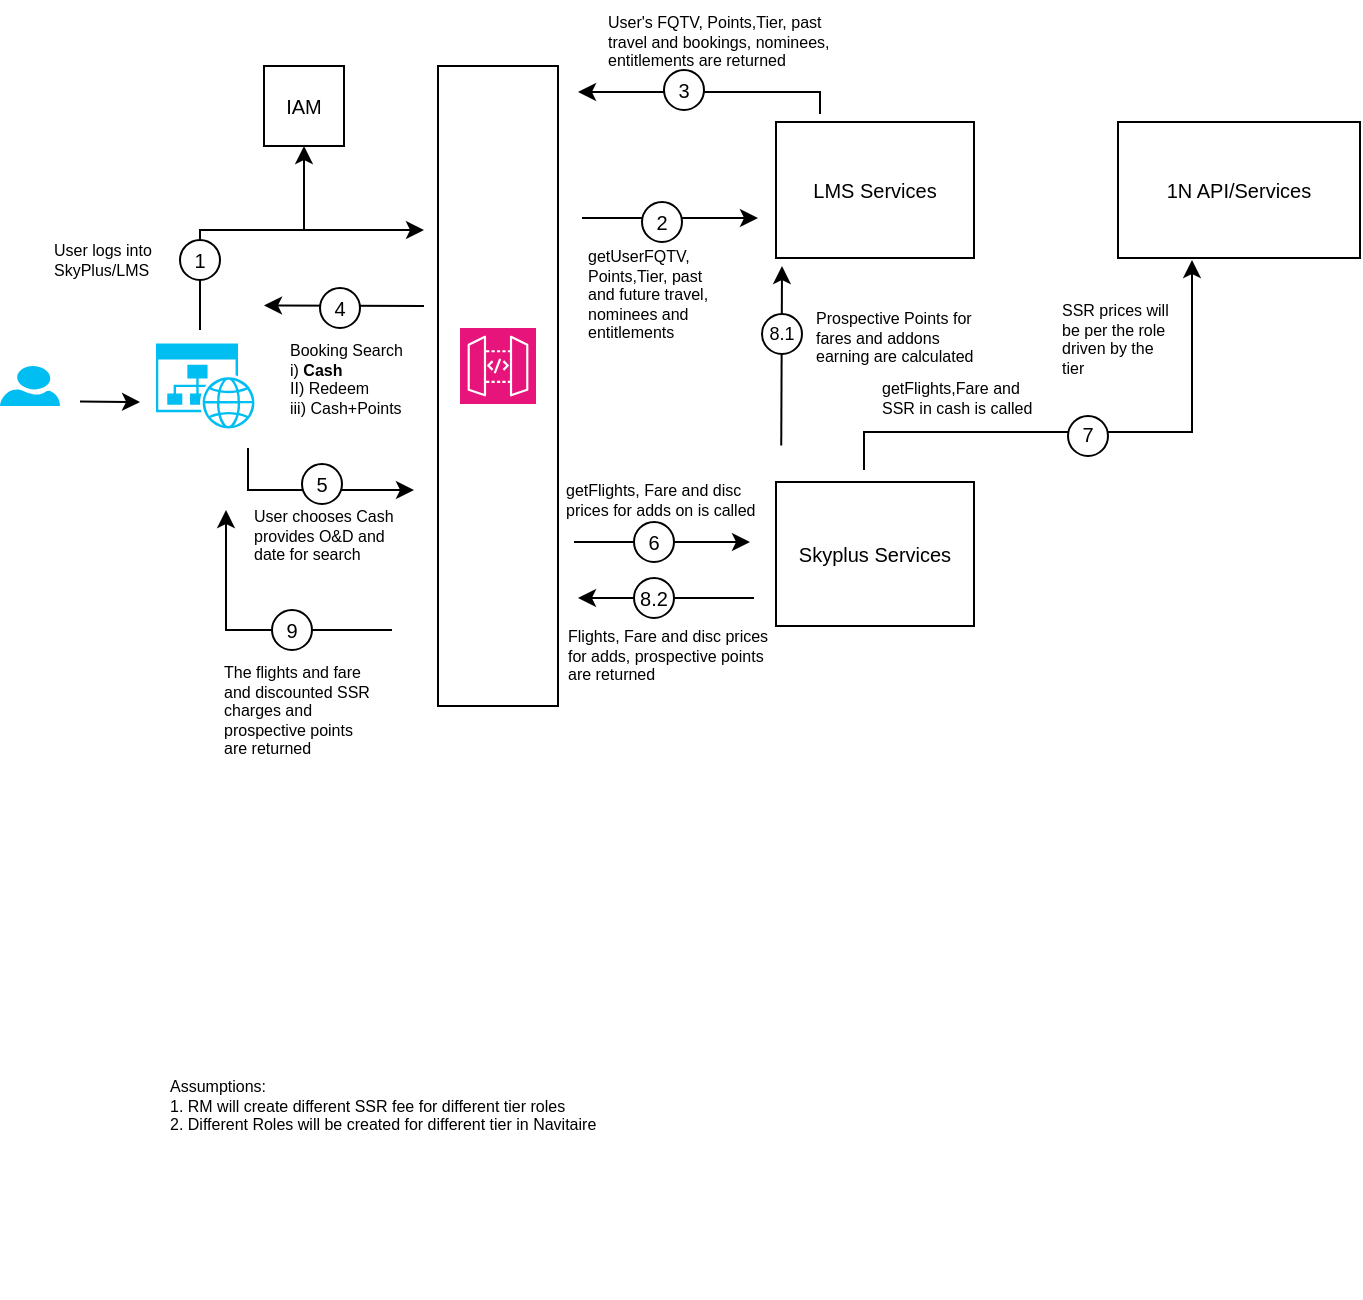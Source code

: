 <mxfile version="24.0.2" type="github" pages="3">
  <diagram name="Search Flights" id="_4PxHC857vVmuxzUV1pX">
    <mxGraphModel dx="1034" dy="446" grid="1" gridSize="10" guides="1" tooltips="1" connect="1" arrows="1" fold="1" page="1" pageScale="1" pageWidth="850" pageHeight="1100" math="0" shadow="0">
      <root>
        <mxCell id="0" />
        <mxCell id="1" parent="0" />
        <mxCell id="faEDPlh9rDtKGVH22Gkg-1" value="" style="verticalLabelPosition=bottom;html=1;verticalAlign=top;align=center;strokeColor=none;fillColor=#00BEF2;shape=mxgraph.azure.user;" parent="1" vertex="1">
          <mxGeometry x="8" y="216" width="30" height="20" as="geometry" />
        </mxCell>
        <mxCell id="faEDPlh9rDtKGVH22Gkg-2" value="" style="rounded=0;whiteSpace=wrap;html=1;" parent="1" vertex="1">
          <mxGeometry x="227" y="66" width="60" height="320" as="geometry" />
        </mxCell>
        <mxCell id="faEDPlh9rDtKGVH22Gkg-3" value="" style="verticalLabelPosition=bottom;html=1;verticalAlign=top;align=center;strokeColor=none;fillColor=#00BEF2;shape=mxgraph.azure.website_generic;pointerEvents=1;" parent="1" vertex="1">
          <mxGeometry x="86" y="204.75" width="50" height="42.5" as="geometry" />
        </mxCell>
        <mxCell id="faEDPlh9rDtKGVH22Gkg-4" value="" style="sketch=0;points=[[0,0,0],[0.25,0,0],[0.5,0,0],[0.75,0,0],[1,0,0],[0,1,0],[0.25,1,0],[0.5,1,0],[0.75,1,0],[1,1,0],[0,0.25,0],[0,0.5,0],[0,0.75,0],[1,0.25,0],[1,0.5,0],[1,0.75,0]];outlineConnect=0;fontColor=#232F3E;fillColor=#E7157B;strokeColor=#ffffff;dashed=0;verticalLabelPosition=bottom;verticalAlign=top;align=center;html=1;fontSize=12;fontStyle=0;aspect=fixed;shape=mxgraph.aws4.resourceIcon;resIcon=mxgraph.aws4.api_gateway;" parent="1" vertex="1">
          <mxGeometry x="238" y="197" width="38" height="38" as="geometry" />
        </mxCell>
        <mxCell id="faEDPlh9rDtKGVH22Gkg-5" value="" style="endArrow=classic;html=1;rounded=0;" parent="1" edge="1">
          <mxGeometry width="50" height="50" relative="1" as="geometry">
            <mxPoint x="48" y="233.75" as="sourcePoint" />
            <mxPoint x="78" y="234" as="targetPoint" />
          </mxGeometry>
        </mxCell>
        <mxCell id="faEDPlh9rDtKGVH22Gkg-6" value="" style="endArrow=classic;html=1;rounded=0;" parent="1" edge="1">
          <mxGeometry width="50" height="50" relative="1" as="geometry">
            <mxPoint x="108" y="198" as="sourcePoint" />
            <mxPoint x="220" y="148" as="targetPoint" />
            <Array as="points">
              <mxPoint x="108" y="148" />
            </Array>
          </mxGeometry>
        </mxCell>
        <mxCell id="faEDPlh9rDtKGVH22Gkg-7" value="Booking Search&lt;br&gt;i) &lt;b&gt;Cash&lt;/b&gt;&lt;br&gt;II) Redeem&lt;br&gt;iii) Cash+Points" style="text;html=1;strokeColor=none;fillColor=none;align=left;verticalAlign=top;whiteSpace=wrap;rounded=0;fontSize=8;" parent="1" vertex="1">
          <mxGeometry x="150.5" y="197" width="58.5" height="47" as="geometry" />
        </mxCell>
        <mxCell id="faEDPlh9rDtKGVH22Gkg-8" value="" style="endArrow=classic;html=1;rounded=0;entryX=0.5;entryY=1;entryDx=0;entryDy=0;" parent="1" target="faEDPlh9rDtKGVH22Gkg-9" edge="1">
          <mxGeometry width="50" height="50" relative="1" as="geometry">
            <mxPoint x="160" y="148" as="sourcePoint" />
            <mxPoint x="200" y="98" as="targetPoint" />
          </mxGeometry>
        </mxCell>
        <mxCell id="faEDPlh9rDtKGVH22Gkg-9" value="&lt;font style=&quot;font-size: 10px;&quot;&gt;IAM&lt;/font&gt;" style="rounded=0;whiteSpace=wrap;html=1;" parent="1" vertex="1">
          <mxGeometry x="140" y="66" width="40" height="40" as="geometry" />
        </mxCell>
        <mxCell id="faEDPlh9rDtKGVH22Gkg-10" value="" style="endArrow=classic;html=1;rounded=0;" parent="1" edge="1">
          <mxGeometry width="50" height="50" relative="1" as="geometry">
            <mxPoint x="220" y="186" as="sourcePoint" />
            <mxPoint x="140" y="185.75" as="targetPoint" />
          </mxGeometry>
        </mxCell>
        <mxCell id="faEDPlh9rDtKGVH22Gkg-11" value="" style="ellipse;whiteSpace=wrap;html=1;aspect=fixed;" parent="1" vertex="1">
          <mxGeometry x="168" y="177" width="20" height="20" as="geometry" />
        </mxCell>
        <mxCell id="faEDPlh9rDtKGVH22Gkg-12" value="&lt;font style=&quot;font-size: 10px;&quot;&gt;4&lt;/font&gt;" style="text;html=1;strokeColor=none;fillColor=none;align=center;verticalAlign=middle;whiteSpace=wrap;rounded=0;" parent="1" vertex="1">
          <mxGeometry x="163" y="177" width="30" height="20" as="geometry" />
        </mxCell>
        <mxCell id="faEDPlh9rDtKGVH22Gkg-13" value="" style="ellipse;whiteSpace=wrap;html=1;aspect=fixed;" parent="1" vertex="1">
          <mxGeometry x="98" y="153" width="20" height="20" as="geometry" />
        </mxCell>
        <mxCell id="faEDPlh9rDtKGVH22Gkg-14" value="&lt;font style=&quot;font-size: 10px;&quot;&gt;1&lt;/font&gt;" style="text;html=1;strokeColor=none;fillColor=none;align=center;verticalAlign=middle;whiteSpace=wrap;rounded=0;" parent="1" vertex="1">
          <mxGeometry x="93" y="153" width="30" height="20" as="geometry" />
        </mxCell>
        <mxCell id="faEDPlh9rDtKGVH22Gkg-15" value="User logs into SkyPlus/LMS" style="text;html=1;strokeColor=none;fillColor=none;align=left;verticalAlign=top;whiteSpace=wrap;rounded=0;fontSize=8;" parent="1" vertex="1">
          <mxGeometry x="32.5" y="146.5" width="58.5" height="38.5" as="geometry" />
        </mxCell>
        <mxCell id="faEDPlh9rDtKGVH22Gkg-16" value="" style="endArrow=classic;html=1;rounded=0;" parent="1" edge="1">
          <mxGeometry width="50" height="50" relative="1" as="geometry">
            <mxPoint x="132" y="257" as="sourcePoint" />
            <mxPoint x="215" y="278" as="targetPoint" />
            <Array as="points">
              <mxPoint x="132" y="278" />
            </Array>
          </mxGeometry>
        </mxCell>
        <mxCell id="faEDPlh9rDtKGVH22Gkg-17" value="" style="ellipse;whiteSpace=wrap;html=1;aspect=fixed;" parent="1" vertex="1">
          <mxGeometry x="159" y="265" width="20" height="20" as="geometry" />
        </mxCell>
        <mxCell id="faEDPlh9rDtKGVH22Gkg-18" value="&lt;font style=&quot;font-size: 10px;&quot;&gt;5&lt;/font&gt;" style="text;html=1;strokeColor=none;fillColor=none;align=center;verticalAlign=middle;whiteSpace=wrap;rounded=0;" parent="1" vertex="1">
          <mxGeometry x="154" y="265" width="30" height="20" as="geometry" />
        </mxCell>
        <mxCell id="faEDPlh9rDtKGVH22Gkg-19" value="User chooses Cash provides O&amp;amp;D and date for search" style="text;html=1;strokeColor=none;fillColor=none;align=left;verticalAlign=top;whiteSpace=wrap;rounded=0;fontSize=8;" parent="1" vertex="1">
          <mxGeometry x="132.5" y="279.5" width="76.5" height="38.5" as="geometry" />
        </mxCell>
        <mxCell id="faEDPlh9rDtKGVH22Gkg-20" value="&lt;font style=&quot;font-size: 10px;&quot;&gt;LMS Services&lt;/font&gt;" style="rounded=0;whiteSpace=wrap;html=1;" parent="1" vertex="1">
          <mxGeometry x="396" y="94" width="99" height="68" as="geometry" />
        </mxCell>
        <mxCell id="faEDPlh9rDtKGVH22Gkg-21" value="&lt;font style=&quot;font-size: 10px;&quot;&gt;Skyplus Services&lt;/font&gt;" style="rounded=0;whiteSpace=wrap;html=1;" parent="1" vertex="1">
          <mxGeometry x="396" y="274" width="99" height="72" as="geometry" />
        </mxCell>
        <mxCell id="faEDPlh9rDtKGVH22Gkg-22" value="" style="endArrow=classic;html=1;rounded=0;" parent="1" edge="1">
          <mxGeometry width="50" height="50" relative="1" as="geometry">
            <mxPoint x="299" y="142" as="sourcePoint" />
            <mxPoint x="387" y="142" as="targetPoint" />
          </mxGeometry>
        </mxCell>
        <mxCell id="faEDPlh9rDtKGVH22Gkg-23" value="&lt;font style=&quot;font-size: 10px;&quot;&gt;1N API/Services&lt;/font&gt;" style="rounded=0;whiteSpace=wrap;html=1;" parent="1" vertex="1">
          <mxGeometry x="567" y="94" width="121" height="68" as="geometry" />
        </mxCell>
        <mxCell id="faEDPlh9rDtKGVH22Gkg-24" value="" style="ellipse;whiteSpace=wrap;html=1;aspect=fixed;" parent="1" vertex="1">
          <mxGeometry x="329" y="134" width="20" height="20" as="geometry" />
        </mxCell>
        <mxCell id="faEDPlh9rDtKGVH22Gkg-25" value="&lt;font style=&quot;font-size: 10px;&quot;&gt;2&lt;/font&gt;" style="text;html=1;strokeColor=none;fillColor=none;align=center;verticalAlign=middle;whiteSpace=wrap;rounded=0;" parent="1" vertex="1">
          <mxGeometry x="324" y="134" width="30" height="20" as="geometry" />
        </mxCell>
        <mxCell id="faEDPlh9rDtKGVH22Gkg-26" value="getUserFQTV, Points,Tier, past and future travel, nominees and entitlements" style="text;html=1;strokeColor=none;fillColor=none;align=left;verticalAlign=top;whiteSpace=wrap;rounded=0;fontSize=8;" parent="1" vertex="1">
          <mxGeometry x="300" y="150" width="73.25" height="60" as="geometry" />
        </mxCell>
        <mxCell id="faEDPlh9rDtKGVH22Gkg-27" value="getFlights,Fare and SSR in cash is called" style="text;html=1;strokeColor=none;fillColor=none;align=left;verticalAlign=top;whiteSpace=wrap;rounded=0;fontSize=8;" parent="1" vertex="1">
          <mxGeometry x="446.75" y="216" width="82.75" height="33" as="geometry" />
        </mxCell>
        <mxCell id="faEDPlh9rDtKGVH22Gkg-28" value="" style="endArrow=classic;html=1;rounded=0;" parent="1" edge="1">
          <mxGeometry width="50" height="50" relative="1" as="geometry">
            <mxPoint x="295" y="304" as="sourcePoint" />
            <mxPoint x="383" y="304" as="targetPoint" />
          </mxGeometry>
        </mxCell>
        <mxCell id="faEDPlh9rDtKGVH22Gkg-29" value="" style="ellipse;whiteSpace=wrap;html=1;aspect=fixed;" parent="1" vertex="1">
          <mxGeometry x="325" y="294" width="20" height="20" as="geometry" />
        </mxCell>
        <mxCell id="faEDPlh9rDtKGVH22Gkg-30" value="&lt;font style=&quot;font-size: 10px;&quot;&gt;6&lt;/font&gt;" style="text;html=1;strokeColor=none;fillColor=none;align=center;verticalAlign=middle;whiteSpace=wrap;rounded=0;" parent="1" vertex="1">
          <mxGeometry x="320" y="294" width="30" height="20" as="geometry" />
        </mxCell>
        <mxCell id="faEDPlh9rDtKGVH22Gkg-31" value="getFlights, Fare and disc prices for adds on is called" style="text;html=1;strokeColor=none;fillColor=none;align=left;verticalAlign=top;whiteSpace=wrap;rounded=0;fontSize=8;" parent="1" vertex="1">
          <mxGeometry x="289.38" y="267" width="109.25" height="18" as="geometry" />
        </mxCell>
        <mxCell id="faEDPlh9rDtKGVH22Gkg-33" value="" style="endArrow=classic;html=1;rounded=0;" parent="1" edge="1">
          <mxGeometry width="50" height="50" relative="1" as="geometry">
            <mxPoint x="440" y="268" as="sourcePoint" />
            <mxPoint x="604" y="163" as="targetPoint" />
            <Array as="points">
              <mxPoint x="440" y="249" />
              <mxPoint x="484" y="249" />
              <mxPoint x="604" y="249" />
              <mxPoint x="604" y="190" />
            </Array>
          </mxGeometry>
        </mxCell>
        <mxCell id="faEDPlh9rDtKGVH22Gkg-34" value="" style="ellipse;whiteSpace=wrap;html=1;aspect=fixed;" parent="1" vertex="1">
          <mxGeometry x="542" y="241" width="20" height="20" as="geometry" />
        </mxCell>
        <mxCell id="faEDPlh9rDtKGVH22Gkg-35" value="&lt;font style=&quot;font-size: 10px;&quot;&gt;7&lt;/font&gt;" style="text;html=1;strokeColor=none;fillColor=none;align=center;verticalAlign=middle;whiteSpace=wrap;rounded=0;" parent="1" vertex="1">
          <mxGeometry x="537" y="240" width="30" height="20" as="geometry" />
        </mxCell>
        <mxCell id="faEDPlh9rDtKGVH22Gkg-36" value="" style="endArrow=classic;html=1;rounded=0;" parent="1" edge="1">
          <mxGeometry width="50" height="50" relative="1" as="geometry">
            <mxPoint x="385" y="332" as="sourcePoint" />
            <mxPoint x="297" y="332" as="targetPoint" />
            <Array as="points">
              <mxPoint x="352" y="332" />
              <mxPoint x="319" y="332" />
            </Array>
          </mxGeometry>
        </mxCell>
        <mxCell id="faEDPlh9rDtKGVH22Gkg-37" value="" style="ellipse;whiteSpace=wrap;html=1;aspect=fixed;" parent="1" vertex="1">
          <mxGeometry x="325" y="322" width="20" height="20" as="geometry" />
        </mxCell>
        <mxCell id="faEDPlh9rDtKGVH22Gkg-38" value="&lt;font style=&quot;font-size: 10px;&quot;&gt;8.2&lt;/font&gt;" style="text;html=1;strokeColor=none;fillColor=none;align=center;verticalAlign=middle;whiteSpace=wrap;rounded=0;" parent="1" vertex="1">
          <mxGeometry x="320" y="322" width="30" height="20" as="geometry" />
        </mxCell>
        <mxCell id="faEDPlh9rDtKGVH22Gkg-39" value="" style="endArrow=classic;html=1;rounded=0;" parent="1" edge="1">
          <mxGeometry width="50" height="50" relative="1" as="geometry">
            <mxPoint x="204" y="348" as="sourcePoint" />
            <mxPoint x="121" y="288" as="targetPoint" />
            <Array as="points">
              <mxPoint x="171" y="348" />
              <mxPoint x="121" y="348" />
            </Array>
          </mxGeometry>
        </mxCell>
        <mxCell id="faEDPlh9rDtKGVH22Gkg-40" value="" style="ellipse;whiteSpace=wrap;html=1;aspect=fixed;" parent="1" vertex="1">
          <mxGeometry x="144" y="338" width="20" height="20" as="geometry" />
        </mxCell>
        <mxCell id="faEDPlh9rDtKGVH22Gkg-41" value="&lt;font style=&quot;font-size: 10px;&quot;&gt;9&lt;/font&gt;" style="text;html=1;strokeColor=none;fillColor=none;align=center;verticalAlign=middle;whiteSpace=wrap;rounded=0;" parent="1" vertex="1">
          <mxGeometry x="139" y="338" width="30" height="20" as="geometry" />
        </mxCell>
        <mxCell id="faEDPlh9rDtKGVH22Gkg-42" value="" style="endArrow=classic;html=1;rounded=0;" parent="1" edge="1">
          <mxGeometry width="50" height="50" relative="1" as="geometry">
            <mxPoint x="418" y="90" as="sourcePoint" />
            <mxPoint x="297" y="79" as="targetPoint" />
            <Array as="points">
              <mxPoint x="418" y="79" />
            </Array>
          </mxGeometry>
        </mxCell>
        <mxCell id="faEDPlh9rDtKGVH22Gkg-43" value="User&#39;s FQTV, Points,Tier, past travel and bookings, nominees, entitlements are returned" style="text;html=1;strokeColor=none;fillColor=none;align=left;verticalAlign=top;whiteSpace=wrap;rounded=0;fontSize=8;" parent="1" vertex="1">
          <mxGeometry x="309.75" y="33" width="120.25" height="52" as="geometry" />
        </mxCell>
        <mxCell id="faEDPlh9rDtKGVH22Gkg-44" value="" style="ellipse;whiteSpace=wrap;html=1;aspect=fixed;" parent="1" vertex="1">
          <mxGeometry x="340" y="68" width="20" height="20" as="geometry" />
        </mxCell>
        <mxCell id="faEDPlh9rDtKGVH22Gkg-45" value="&lt;font style=&quot;font-size: 10px;&quot;&gt;3&lt;/font&gt;" style="text;html=1;strokeColor=none;fillColor=none;align=center;verticalAlign=middle;whiteSpace=wrap;rounded=0;" parent="1" vertex="1">
          <mxGeometry x="335" y="68" width="30" height="20" as="geometry" />
        </mxCell>
        <mxCell id="faEDPlh9rDtKGVH22Gkg-46" value="Assumptions:&lt;br&gt;1. RM will create different SSR fee for different tier roles&lt;br&gt;2. Different Roles will be created for different tier in Navitaire&lt;br&gt;&amp;nbsp; &amp;nbsp;&amp;nbsp;" style="text;html=1;strokeColor=none;fillColor=none;align=left;verticalAlign=top;whiteSpace=wrap;rounded=0;fontSize=8;" parent="1" vertex="1">
          <mxGeometry x="91" y="565" width="275.25" height="117" as="geometry" />
        </mxCell>
        <mxCell id="faEDPlh9rDtKGVH22Gkg-47" value="The flights and fare and discounted SSR charges and prospective points are returned" style="text;html=1;strokeColor=none;fillColor=none;align=left;verticalAlign=top;whiteSpace=wrap;rounded=0;fontSize=8;" parent="1" vertex="1">
          <mxGeometry x="118" y="358" width="79.25" height="48" as="geometry" />
        </mxCell>
        <mxCell id="faEDPlh9rDtKGVH22Gkg-52" value="Flights, Fare and disc prices for adds, prospective points are returned" style="text;html=1;strokeColor=none;fillColor=none;align=left;verticalAlign=top;whiteSpace=wrap;rounded=0;fontSize=8;" parent="1" vertex="1">
          <mxGeometry x="290.38" y="340" width="109.25" height="18" as="geometry" />
        </mxCell>
        <mxCell id="faEDPlh9rDtKGVH22Gkg-53" value="SSR prices will be per the role driven by the tier&amp;nbsp;&amp;nbsp;" style="text;html=1;strokeColor=none;fillColor=none;align=left;verticalAlign=top;whiteSpace=wrap;rounded=0;fontSize=8;" parent="1" vertex="1">
          <mxGeometry x="537" y="177" width="64" height="33" as="geometry" />
        </mxCell>
        <mxCell id="aKaEGkwlU3AJ4gyw9-Xe-2" value="" style="endArrow=classic;html=1;rounded=0;" edge="1" parent="1">
          <mxGeometry width="50" height="50" relative="1" as="geometry">
            <mxPoint x="398.63" y="255.75" as="sourcePoint" />
            <mxPoint x="399" y="166" as="targetPoint" />
          </mxGeometry>
        </mxCell>
        <mxCell id="aKaEGkwlU3AJ4gyw9-Xe-3" value="" style="ellipse;whiteSpace=wrap;html=1;aspect=fixed;" vertex="1" parent="1">
          <mxGeometry x="389" y="190" width="20" height="20" as="geometry" />
        </mxCell>
        <mxCell id="aKaEGkwlU3AJ4gyw9-Xe-4" value="&lt;font style=&quot;font-size: 9px;&quot;&gt;8.1&lt;/font&gt;" style="text;html=1;strokeColor=none;fillColor=none;align=center;verticalAlign=middle;whiteSpace=wrap;rounded=0;" vertex="1" parent="1">
          <mxGeometry x="384" y="189" width="30" height="20" as="geometry" />
        </mxCell>
        <mxCell id="aKaEGkwlU3AJ4gyw9-Xe-5" value="Prospective Points for fares and addons earning are calculated" style="text;html=1;strokeColor=none;fillColor=none;align=left;verticalAlign=top;whiteSpace=wrap;rounded=0;fontSize=8;" vertex="1" parent="1">
          <mxGeometry x="413.75" y="181" width="82.75" height="33" as="geometry" />
        </mxCell>
      </root>
    </mxGraphModel>
  </diagram>
  <diagram id="38m__XhlMEfYshrvxFyG" name="Book">
    <mxGraphModel dx="1034" dy="446" grid="1" gridSize="10" guides="1" tooltips="1" connect="1" arrows="1" fold="1" page="1" pageScale="1" pageWidth="850" pageHeight="1100" math="0" shadow="0">
      <root>
        <mxCell id="0" />
        <mxCell id="1" parent="0" />
        <mxCell id="FekZpOzBv7ZHByke9AiK-1" value="" style="verticalLabelPosition=bottom;html=1;verticalAlign=top;align=center;strokeColor=none;fillColor=#00BEF2;shape=mxgraph.azure.user;" parent="1" vertex="1">
          <mxGeometry x="8" y="190" width="30" height="20" as="geometry" />
        </mxCell>
        <mxCell id="FekZpOzBv7ZHByke9AiK-2" value="" style="rounded=0;whiteSpace=wrap;html=1;" parent="1" vertex="1">
          <mxGeometry x="227" y="60" width="60" height="330" as="geometry" />
        </mxCell>
        <mxCell id="FekZpOzBv7ZHByke9AiK-3" value="" style="verticalLabelPosition=bottom;html=1;verticalAlign=top;align=center;strokeColor=none;fillColor=#00BEF2;shape=mxgraph.azure.website_generic;pointerEvents=1;" parent="1" vertex="1">
          <mxGeometry x="86" y="178.75" width="50" height="42.5" as="geometry" />
        </mxCell>
        <mxCell id="FekZpOzBv7ZHByke9AiK-4" value="" style="sketch=0;points=[[0,0,0],[0.25,0,0],[0.5,0,0],[0.75,0,0],[1,0,0],[0,1,0],[0.25,1,0],[0.5,1,0],[0.75,1,0],[1,1,0],[0,0.25,0],[0,0.5,0],[0,0.75,0],[1,0.25,0],[1,0.5,0],[1,0.75,0]];outlineConnect=0;fontColor=#232F3E;fillColor=#E7157B;strokeColor=#ffffff;dashed=0;verticalLabelPosition=bottom;verticalAlign=top;align=center;html=1;fontSize=12;fontStyle=0;aspect=fixed;shape=mxgraph.aws4.resourceIcon;resIcon=mxgraph.aws4.api_gateway;" parent="1" vertex="1">
          <mxGeometry x="238" y="216" width="38" height="38" as="geometry" />
        </mxCell>
        <mxCell id="FekZpOzBv7ZHByke9AiK-5" value="" style="endArrow=classic;html=1;rounded=0;" parent="1" edge="1">
          <mxGeometry width="50" height="50" relative="1" as="geometry">
            <mxPoint x="48" y="207.75" as="sourcePoint" />
            <mxPoint x="78" y="208" as="targetPoint" />
          </mxGeometry>
        </mxCell>
        <mxCell id="FekZpOzBv7ZHByke9AiK-7" value="Booking Search&lt;br&gt;i) &lt;b&gt;Cash&lt;/b&gt;&lt;br&gt;II) Redeem&lt;br&gt;iii) Cash+Points" style="text;html=1;strokeColor=none;fillColor=none;align=left;verticalAlign=top;whiteSpace=wrap;rounded=0;fontSize=8;" parent="1" vertex="1">
          <mxGeometry x="150.5" y="171" width="58.5" height="47" as="geometry" />
        </mxCell>
        <mxCell id="FekZpOzBv7ZHByke9AiK-16" value="" style="endArrow=classic;html=1;rounded=0;" parent="1" edge="1">
          <mxGeometry width="50" height="50" relative="1" as="geometry">
            <mxPoint x="132" y="231" as="sourcePoint" />
            <mxPoint x="215" y="252" as="targetPoint" />
            <Array as="points">
              <mxPoint x="132" y="252" />
            </Array>
          </mxGeometry>
        </mxCell>
        <mxCell id="FekZpOzBv7ZHByke9AiK-17" value="" style="ellipse;whiteSpace=wrap;html=1;aspect=fixed;" parent="1" vertex="1">
          <mxGeometry x="159" y="239" width="20" height="20" as="geometry" />
        </mxCell>
        <mxCell id="FekZpOzBv7ZHByke9AiK-18" value="&lt;font style=&quot;font-size: 10px;&quot;&gt;9&lt;/font&gt;" style="text;html=1;strokeColor=none;fillColor=none;align=center;verticalAlign=middle;whiteSpace=wrap;rounded=0;" parent="1" vertex="1">
          <mxGeometry x="154" y="239" width="30" height="20" as="geometry" />
        </mxCell>
        <mxCell id="FekZpOzBv7ZHByke9AiK-20" value="&lt;font style=&quot;font-size: 10px;&quot;&gt;LMS Services&lt;/font&gt;" style="rounded=0;whiteSpace=wrap;html=1;" parent="1" vertex="1">
          <mxGeometry x="396" y="68" width="99" height="68" as="geometry" />
        </mxCell>
        <mxCell id="FekZpOzBv7ZHByke9AiK-21" value="&lt;font style=&quot;font-size: 10px;&quot;&gt;Skyplus Services&lt;/font&gt;" style="rounded=0;whiteSpace=wrap;html=1;" parent="1" vertex="1">
          <mxGeometry x="396" y="208" width="99" height="72" as="geometry" />
        </mxCell>
        <mxCell id="FekZpOzBv7ZHByke9AiK-23" value="&lt;font style=&quot;font-size: 10px;&quot;&gt;1N API/Services&lt;/font&gt;" style="rounded=0;whiteSpace=wrap;html=1;" parent="1" vertex="1">
          <mxGeometry x="594" y="68" width="121" height="68" as="geometry" />
        </mxCell>
        <mxCell id="FekZpOzBv7ZHByke9AiK-31" value="make booking" style="text;html=1;strokeColor=none;fillColor=none;align=left;verticalAlign=top;whiteSpace=wrap;rounded=0;fontSize=8;" parent="1" vertex="1">
          <mxGeometry x="112.38" y="328" width="67.62" height="32" as="geometry" />
        </mxCell>
        <mxCell id="FekZpOzBv7ZHByke9AiK-32" value="" style="endArrow=classic;html=1;rounded=0;" parent="1" edge="1">
          <mxGeometry width="50" height="50" relative="1" as="geometry">
            <mxPoint x="648" y="140.25" as="sourcePoint" />
            <mxPoint x="500" y="242" as="targetPoint" />
            <Array as="points">
              <mxPoint x="648" y="162.25" />
              <mxPoint x="648" y="198" />
              <mxPoint x="580" y="198" />
              <mxPoint x="580" y="240" />
            </Array>
          </mxGeometry>
        </mxCell>
        <mxCell id="FekZpOzBv7ZHByke9AiK-36" value="" style="endArrow=classic;html=1;rounded=0;" parent="1" edge="1">
          <mxGeometry width="50" height="50" relative="1" as="geometry">
            <mxPoint x="297" y="231" as="sourcePoint" />
            <mxPoint x="385" y="231" as="targetPoint" />
            <Array as="points">
              <mxPoint x="319" y="231" />
              <mxPoint x="352" y="231" />
            </Array>
          </mxGeometry>
        </mxCell>
        <mxCell id="FekZpOzBv7ZHByke9AiK-37" value="" style="ellipse;whiteSpace=wrap;html=1;aspect=fixed;" parent="1" vertex="1">
          <mxGeometry x="325" y="222" width="20" height="20" as="geometry" />
        </mxCell>
        <mxCell id="FekZpOzBv7ZHByke9AiK-38" value="&lt;font style=&quot;font-size: 10px;&quot;&gt;10&lt;/font&gt;" style="text;html=1;strokeColor=none;fillColor=none;align=center;verticalAlign=middle;whiteSpace=wrap;rounded=0;" parent="1" vertex="1">
          <mxGeometry x="320" y="222" width="30" height="20" as="geometry" />
        </mxCell>
        <mxCell id="FekZpOzBv7ZHByke9AiK-46" value="Assumptions:&lt;br&gt;1. RM will create different SSR fee for different tier roles&lt;br&gt;2. Different Roles will be created for different tier in Navitaire&lt;br&gt;&amp;nbsp; &amp;nbsp;&amp;nbsp;" style="text;html=1;strokeColor=none;fillColor=none;align=left;verticalAlign=top;whiteSpace=wrap;rounded=0;fontSize=8;" parent="1" vertex="1">
          <mxGeometry x="91" y="539" width="275.25" height="117" as="geometry" />
        </mxCell>
        <mxCell id="FekZpOzBv7ZHByke9AiK-48" value="" style="endArrow=classic;html=1;rounded=0;" parent="1" edge="1">
          <mxGeometry width="50" height="50" relative="1" as="geometry">
            <mxPoint x="104" y="231" as="sourcePoint" />
            <mxPoint x="210" y="320" as="targetPoint" />
            <Array as="points">
              <mxPoint x="104" y="320" />
            </Array>
          </mxGeometry>
        </mxCell>
        <mxCell id="FekZpOzBv7ZHByke9AiK-49" value="User selects a flight to book" style="text;html=1;strokeColor=none;fillColor=none;align=left;verticalAlign=top;whiteSpace=wrap;rounded=0;fontSize=8;" parent="1" vertex="1">
          <mxGeometry x="125.88" y="259" width="86.25" height="31" as="geometry" />
        </mxCell>
        <mxCell id="FekZpOzBv7ZHByke9AiK-50" value="" style="ellipse;whiteSpace=wrap;html=1;aspect=fixed;" parent="1" vertex="1">
          <mxGeometry x="153" y="311" width="20" height="20" as="geometry" />
        </mxCell>
        <mxCell id="FekZpOzBv7ZHByke9AiK-51" value="&lt;font style=&quot;font-size: 10px;&quot;&gt;9&lt;/font&gt;" style="text;html=1;strokeColor=none;fillColor=none;align=center;verticalAlign=middle;whiteSpace=wrap;rounded=0;" parent="1" vertex="1">
          <mxGeometry x="148" y="311" width="30" height="20" as="geometry" />
        </mxCell>
        <mxCell id="FekZpOzBv7ZHByke9AiK-52" value="pax details are entered" style="text;html=1;strokeColor=none;fillColor=none;align=left;verticalAlign=top;whiteSpace=wrap;rounded=0;fontSize=8;" parent="1" vertex="1">
          <mxGeometry x="290.69" y="206" width="88.62" height="18" as="geometry" />
        </mxCell>
        <mxCell id="FekZpOzBv7ZHByke9AiK-55" value="" style="endArrow=classic;html=1;rounded=0;" parent="1" edge="1">
          <mxGeometry width="50" height="50" relative="1" as="geometry">
            <mxPoint x="290" y="334" as="sourcePoint" />
            <mxPoint x="440" y="290" as="targetPoint" />
            <Array as="points">
              <mxPoint x="440" y="334" />
            </Array>
          </mxGeometry>
        </mxCell>
        <mxCell id="FekZpOzBv7ZHByke9AiK-56" value="" style="ellipse;whiteSpace=wrap;html=1;aspect=fixed;" parent="1" vertex="1">
          <mxGeometry x="336" y="324" width="20" height="20" as="geometry" />
        </mxCell>
        <mxCell id="FekZpOzBv7ZHByke9AiK-57" value="&lt;font style=&quot;font-size: 10px;&quot;&gt;10&lt;/font&gt;" style="text;html=1;strokeColor=none;fillColor=none;align=center;verticalAlign=middle;whiteSpace=wrap;rounded=0;" parent="1" vertex="1">
          <mxGeometry x="331" y="324" width="30" height="20" as="geometry" />
        </mxCell>
        <mxCell id="FekZpOzBv7ZHByke9AiK-58" value="Make a booking" style="text;html=1;strokeColor=none;fillColor=none;align=left;verticalAlign=top;whiteSpace=wrap;rounded=0;fontSize=8;" parent="1" vertex="1">
          <mxGeometry x="360" y="306.5" width="36" height="18" as="geometry" />
        </mxCell>
        <mxCell id="FekZpOzBv7ZHByke9AiK-59" value="" style="endArrow=classic;html=1;rounded=0;" parent="1" edge="1">
          <mxGeometry width="50" height="50" relative="1" as="geometry">
            <mxPoint x="500" y="220" as="sourcePoint" />
            <mxPoint x="627" y="150" as="targetPoint" />
            <Array as="points">
              <mxPoint x="528" y="220" />
              <mxPoint x="560" y="170" />
              <mxPoint x="627" y="170" />
            </Array>
          </mxGeometry>
        </mxCell>
        <mxCell id="FekZpOzBv7ZHByke9AiK-60" value="Make a booking" style="text;html=1;strokeColor=none;fillColor=none;align=left;verticalAlign=top;whiteSpace=wrap;rounded=0;fontSize=8;" parent="1" vertex="1">
          <mxGeometry x="560.38" y="134" width="51.62" height="18" as="geometry" />
        </mxCell>
        <mxCell id="FekZpOzBv7ZHByke9AiK-61" value="" style="ellipse;whiteSpace=wrap;html=1;aspect=fixed;" parent="1" vertex="1">
          <mxGeometry x="564" y="160" width="20" height="20" as="geometry" />
        </mxCell>
        <mxCell id="FekZpOzBv7ZHByke9AiK-62" value="&lt;font style=&quot;font-size: 10px;&quot;&gt;12&lt;/font&gt;" style="text;html=1;strokeColor=none;fillColor=none;align=center;verticalAlign=middle;whiteSpace=wrap;rounded=0;" parent="1" vertex="1">
          <mxGeometry x="559" y="160" width="30" height="20" as="geometry" />
        </mxCell>
        <mxCell id="FekZpOzBv7ZHByke9AiK-63" value="" style="ellipse;whiteSpace=wrap;html=1;aspect=fixed;" parent="1" vertex="1">
          <mxGeometry x="612" y="188" width="20" height="20" as="geometry" />
        </mxCell>
        <mxCell id="FekZpOzBv7ZHByke9AiK-64" value="&lt;font style=&quot;font-size: 10px;&quot;&gt;13&lt;/font&gt;" style="text;html=1;strokeColor=none;fillColor=none;align=center;verticalAlign=middle;whiteSpace=wrap;rounded=0;" parent="1" vertex="1">
          <mxGeometry x="607" y="188" width="30" height="20" as="geometry" />
        </mxCell>
        <mxCell id="FekZpOzBv7ZHByke9AiK-65" value="Booking PNR is returned" style="text;html=1;strokeColor=none;fillColor=none;align=left;verticalAlign=top;whiteSpace=wrap;rounded=0;fontSize=8;" parent="1" vertex="1">
          <mxGeometry x="650" y="172" width="70" height="18" as="geometry" />
        </mxCell>
        <mxCell id="FekZpOzBv7ZHByke9AiK-66" value="" style="endArrow=classic;html=1;rounded=0;" parent="1" edge="1">
          <mxGeometry width="50" height="50" relative="1" as="geometry">
            <mxPoint x="460" y="290" as="sourcePoint" />
            <mxPoint x="297" y="378" as="targetPoint" />
            <Array as="points">
              <mxPoint x="460" y="378" />
            </Array>
          </mxGeometry>
        </mxCell>
        <mxCell id="FekZpOzBv7ZHByke9AiK-67" value="Booking PNR is returned" style="text;html=1;strokeColor=none;fillColor=none;align=left;verticalAlign=top;whiteSpace=wrap;rounded=0;fontSize=8;" parent="1" vertex="1">
          <mxGeometry x="473" y="326.5" width="49" height="38.5" as="geometry" />
        </mxCell>
        <mxCell id="FekZpOzBv7ZHByke9AiK-68" value="" style="ellipse;whiteSpace=wrap;html=1;aspect=fixed;" parent="1" vertex="1">
          <mxGeometry x="450" y="336" width="20" height="20" as="geometry" />
        </mxCell>
        <mxCell id="FekZpOzBv7ZHByke9AiK-69" value="&lt;font style=&quot;font-size: 10px;&quot;&gt;11&lt;/font&gt;" style="text;html=1;strokeColor=none;fillColor=none;align=center;verticalAlign=middle;whiteSpace=wrap;rounded=0;" parent="1" vertex="1">
          <mxGeometry x="445" y="336" width="30" height="20" as="geometry" />
        </mxCell>
        <mxCell id="2XWBtIU8GSb7DZmSQsf4-1" value="" style="endArrow=classic;html=1;rounded=0;" edge="1" parent="1">
          <mxGeometry width="50" height="50" relative="1" as="geometry">
            <mxPoint x="411" y="201" as="sourcePoint" />
            <mxPoint x="411" y="140" as="targetPoint" />
          </mxGeometry>
        </mxCell>
        <mxCell id="2XWBtIU8GSb7DZmSQsf4-2" value="validate FF# entered for any pax on pax details" style="text;html=1;strokeColor=none;fillColor=none;align=left;verticalAlign=top;whiteSpace=wrap;rounded=0;fontSize=8;" vertex="1" parent="1">
          <mxGeometry x="346" y="136" width="55" height="18" as="geometry" />
        </mxCell>
        <mxCell id="2XWBtIU8GSb7DZmSQsf4-3" style="edgeStyle=orthogonalEdgeStyle;rounded=0;orthogonalLoop=1;jettySize=auto;html=1;exitX=0.5;exitY=1;exitDx=0;exitDy=0;" edge="1" parent="1" source="2XWBtIU8GSb7DZmSQsf4-2" target="2XWBtIU8GSb7DZmSQsf4-2">
          <mxGeometry relative="1" as="geometry" />
        </mxCell>
        <mxCell id="akrLXTloN2pnzxni7DZP-1" value="" style="ellipse;whiteSpace=wrap;html=1;aspect=fixed;" vertex="1" parent="1">
          <mxGeometry x="401" y="160" width="20" height="20" as="geometry" />
        </mxCell>
        <mxCell id="akrLXTloN2pnzxni7DZP-2" value="&lt;font style=&quot;font-size: 10px;&quot;&gt;11&lt;/font&gt;" style="text;html=1;strokeColor=none;fillColor=none;align=center;verticalAlign=middle;whiteSpace=wrap;rounded=0;" vertex="1" parent="1">
          <mxGeometry x="396" y="160" width="30" height="20" as="geometry" />
        </mxCell>
        <mxCell id="vBPAMBIbmz8ir8NBJScF-2" value="" style="endArrow=classic;html=1;rounded=0;" edge="1" parent="1">
          <mxGeometry width="50" height="50" relative="1" as="geometry">
            <mxPoint x="297" y="263" as="sourcePoint" />
            <mxPoint x="385" y="263" as="targetPoint" />
            <Array as="points">
              <mxPoint x="319" y="263" />
              <mxPoint x="352" y="263" />
            </Array>
          </mxGeometry>
        </mxCell>
        <mxCell id="vBPAMBIbmz8ir8NBJScF-4" value="" style="ellipse;whiteSpace=wrap;html=1;aspect=fixed;" vertex="1" parent="1">
          <mxGeometry x="325" y="252" width="20" height="20" as="geometry" />
        </mxCell>
        <mxCell id="vBPAMBIbmz8ir8NBJScF-5" value="&lt;font style=&quot;font-size: 10px;&quot;&gt;12&lt;/font&gt;" style="text;html=1;strokeColor=none;fillColor=none;align=center;verticalAlign=middle;whiteSpace=wrap;rounded=0;" vertex="1" parent="1">
          <mxGeometry x="320" y="252" width="30" height="20" as="geometry" />
        </mxCell>
        <mxCell id="vBPAMBIbmz8ir8NBJScF-6" value="add-on and seats are chosen" style="text;html=1;strokeColor=none;fillColor=none;align=left;verticalAlign=top;whiteSpace=wrap;rounded=0;fontSize=8;" vertex="1" parent="1">
          <mxGeometry x="300" y="268" width="80" height="18" as="geometry" />
        </mxCell>
        <mxCell id="vBPAMBIbmz8ir8NBJScF-12" value="" style="endArrow=classic;html=1;rounded=0;" edge="1" parent="1">
          <mxGeometry width="50" height="50" relative="1" as="geometry">
            <mxPoint x="460" y="203" as="sourcePoint" />
            <mxPoint x="460" y="142" as="targetPoint" />
          </mxGeometry>
        </mxCell>
        <mxCell id="vBPAMBIbmz8ir8NBJScF-13" value="put Prospective points on hold" style="text;html=1;strokeColor=none;fillColor=none;align=left;verticalAlign=top;whiteSpace=wrap;rounded=0;fontSize=8;" vertex="1" parent="1">
          <mxGeometry x="472" y="138" width="68" height="18" as="geometry" />
        </mxCell>
        <mxCell id="vBPAMBIbmz8ir8NBJScF-14" style="edgeStyle=orthogonalEdgeStyle;rounded=0;orthogonalLoop=1;jettySize=auto;html=1;exitX=0.5;exitY=1;exitDx=0;exitDy=0;" edge="1" parent="1" source="vBPAMBIbmz8ir8NBJScF-13" target="vBPAMBIbmz8ir8NBJScF-13">
          <mxGeometry relative="1" as="geometry" />
        </mxCell>
        <mxCell id="vBPAMBIbmz8ir8NBJScF-15" value="" style="ellipse;whiteSpace=wrap;html=1;aspect=fixed;" vertex="1" parent="1">
          <mxGeometry x="450" y="162" width="20" height="20" as="geometry" />
        </mxCell>
        <mxCell id="vBPAMBIbmz8ir8NBJScF-16" value="&lt;font style=&quot;font-size: 10px;&quot;&gt;14&lt;/font&gt;" style="text;html=1;strokeColor=none;fillColor=none;align=center;verticalAlign=middle;whiteSpace=wrap;rounded=0;" vertex="1" parent="1">
          <mxGeometry x="445" y="162" width="30" height="20" as="geometry" />
        </mxCell>
        <mxCell id="vBPAMBIbmz8ir8NBJScF-19" value="&lt;font style=&quot;font-size: 10px;&quot;&gt;Payment Gateway&lt;/font&gt;" style="rounded=0;whiteSpace=wrap;html=1;" vertex="1" parent="1">
          <mxGeometry x="608" y="238.5" width="121" height="68" as="geometry" />
        </mxCell>
        <mxCell id="vBPAMBIbmz8ir8NBJScF-20" value="" style="endArrow=classic;html=1;rounded=0;" edge="1" parent="1">
          <mxGeometry width="50" height="50" relative="1" as="geometry">
            <mxPoint x="508" y="272" as="sourcePoint" />
            <mxPoint x="600" y="272" as="targetPoint" />
          </mxGeometry>
        </mxCell>
        <mxCell id="vBPAMBIbmz8ir8NBJScF-21" value="makePayment&amp;nbsp;" style="text;html=1;strokeColor=none;fillColor=none;align=left;verticalAlign=top;whiteSpace=wrap;rounded=0;fontSize=8;" vertex="1" parent="1">
          <mxGeometry x="536" y="278.5" width="49" height="38.5" as="geometry" />
        </mxCell>
        <mxCell id="vBPAMBIbmz8ir8NBJScF-22" value="" style="ellipse;whiteSpace=wrap;html=1;aspect=fixed;" vertex="1" parent="1">
          <mxGeometry x="541" y="262" width="20" height="20" as="geometry" />
        </mxCell>
        <mxCell id="vBPAMBIbmz8ir8NBJScF-23" value="&lt;font style=&quot;font-size: 10px;&quot;&gt;11&lt;/font&gt;" style="text;html=1;strokeColor=none;fillColor=none;align=center;verticalAlign=middle;whiteSpace=wrap;rounded=0;" vertex="1" parent="1">
          <mxGeometry x="536" y="262" width="30" height="20" as="geometry" />
        </mxCell>
      </root>
    </mxGraphModel>
  </diagram>
  <diagram id="OG_T5JpBHVWgF5xst30U" name="Page-3">
    <mxGraphModel dx="1034" dy="446" grid="1" gridSize="10" guides="1" tooltips="1" connect="1" arrows="1" fold="1" page="1" pageScale="1" pageWidth="850" pageHeight="1100" math="0" shadow="0">
      <root>
        <mxCell id="0" />
        <mxCell id="1" parent="0" />
        <mxCell id="6v8wHm9K5Dv3Bti7e_qM-1" value="" style="verticalLabelPosition=bottom;html=1;verticalAlign=top;align=center;strokeColor=none;fillColor=#00BEF2;shape=mxgraph.azure.user;" vertex="1" parent="1">
          <mxGeometry x="8" y="190" width="30" height="20" as="geometry" />
        </mxCell>
        <mxCell id="6v8wHm9K5Dv3Bti7e_qM-2" value="" style="rounded=0;whiteSpace=wrap;html=1;" vertex="1" parent="1">
          <mxGeometry x="227" y="40" width="60" height="455" as="geometry" />
        </mxCell>
        <mxCell id="6v8wHm9K5Dv3Bti7e_qM-3" value="" style="verticalLabelPosition=bottom;html=1;verticalAlign=top;align=center;strokeColor=none;fillColor=#00BEF2;shape=mxgraph.azure.website_generic;pointerEvents=1;" vertex="1" parent="1">
          <mxGeometry x="86" y="178.75" width="50" height="42.5" as="geometry" />
        </mxCell>
        <mxCell id="6v8wHm9K5Dv3Bti7e_qM-4" value="" style="sketch=0;points=[[0,0,0],[0.25,0,0],[0.5,0,0],[0.75,0,0],[1,0,0],[0,1,0],[0.25,1,0],[0.5,1,0],[0.75,1,0],[1,1,0],[0,0.25,0],[0,0.5,0],[0,0.75,0],[1,0.25,0],[1,0.5,0],[1,0.75,0]];outlineConnect=0;fontColor=#232F3E;fillColor=#E7157B;strokeColor=#ffffff;dashed=0;verticalLabelPosition=bottom;verticalAlign=top;align=center;html=1;fontSize=12;fontStyle=0;aspect=fixed;shape=mxgraph.aws4.resourceIcon;resIcon=mxgraph.aws4.api_gateway;" vertex="1" parent="1">
          <mxGeometry x="238" y="256" width="38" height="38" as="geometry" />
        </mxCell>
        <mxCell id="6v8wHm9K5Dv3Bti7e_qM-5" value="" style="endArrow=classic;html=1;rounded=0;" edge="1" parent="1">
          <mxGeometry width="50" height="50" relative="1" as="geometry">
            <mxPoint x="48" y="207.75" as="sourcePoint" />
            <mxPoint x="78" y="208" as="targetPoint" />
          </mxGeometry>
        </mxCell>
        <mxCell id="6v8wHm9K5Dv3Bti7e_qM-6" value="Booking Search&lt;br&gt;i) &lt;b&gt;Cash&lt;/b&gt;&lt;br&gt;II) Redeem&lt;br&gt;iii) Cash+Points" style="text;html=1;strokeColor=none;fillColor=none;align=left;verticalAlign=top;whiteSpace=wrap;rounded=0;fontSize=8;" vertex="1" parent="1">
          <mxGeometry x="150.5" y="171" width="58.5" height="47" as="geometry" />
        </mxCell>
        <mxCell id="6v8wHm9K5Dv3Bti7e_qM-7" value="" style="endArrow=classic;html=1;rounded=0;" edge="1" parent="1">
          <mxGeometry width="50" height="50" relative="1" as="geometry">
            <mxPoint x="220" y="160" as="sourcePoint" />
            <mxPoint x="140" y="159.75" as="targetPoint" />
          </mxGeometry>
        </mxCell>
        <mxCell id="6v8wHm9K5Dv3Bti7e_qM-8" value="" style="ellipse;whiteSpace=wrap;html=1;aspect=fixed;" vertex="1" parent="1">
          <mxGeometry x="168" y="151" width="20" height="20" as="geometry" />
        </mxCell>
        <mxCell id="6v8wHm9K5Dv3Bti7e_qM-9" value="&lt;font style=&quot;font-size: 10px;&quot;&gt;4&lt;/font&gt;" style="text;html=1;strokeColor=none;fillColor=none;align=center;verticalAlign=middle;whiteSpace=wrap;rounded=0;" vertex="1" parent="1">
          <mxGeometry x="163" y="151" width="30" height="20" as="geometry" />
        </mxCell>
        <mxCell id="6v8wHm9K5Dv3Bti7e_qM-10" value="" style="endArrow=classic;html=1;rounded=0;" edge="1" parent="1">
          <mxGeometry width="50" height="50" relative="1" as="geometry">
            <mxPoint x="132" y="231" as="sourcePoint" />
            <mxPoint x="215" y="252" as="targetPoint" />
            <Array as="points">
              <mxPoint x="132" y="252" />
            </Array>
          </mxGeometry>
        </mxCell>
        <mxCell id="6v8wHm9K5Dv3Bti7e_qM-11" value="" style="ellipse;whiteSpace=wrap;html=1;aspect=fixed;" vertex="1" parent="1">
          <mxGeometry x="159" y="239" width="20" height="20" as="geometry" />
        </mxCell>
        <mxCell id="6v8wHm9K5Dv3Bti7e_qM-12" value="&lt;font style=&quot;font-size: 10px;&quot;&gt;5&lt;/font&gt;" style="text;html=1;strokeColor=none;fillColor=none;align=center;verticalAlign=middle;whiteSpace=wrap;rounded=0;" vertex="1" parent="1">
          <mxGeometry x="154" y="239" width="30" height="20" as="geometry" />
        </mxCell>
        <mxCell id="6v8wHm9K5Dv3Bti7e_qM-13" value="&lt;font style=&quot;font-size: 10px;&quot;&gt;LMS Services&lt;/font&gt;" style="rounded=0;whiteSpace=wrap;html=1;" vertex="1" parent="1">
          <mxGeometry x="396" y="68" width="99" height="68" as="geometry" />
        </mxCell>
        <mxCell id="6v8wHm9K5Dv3Bti7e_qM-14" value="&lt;font style=&quot;font-size: 10px;&quot;&gt;Skyplus Services&lt;/font&gt;" style="rounded=0;whiteSpace=wrap;html=1;" vertex="1" parent="1">
          <mxGeometry x="396" y="248" width="99" height="72" as="geometry" />
        </mxCell>
        <mxCell id="6v8wHm9K5Dv3Bti7e_qM-15" value="" style="endArrow=classic;html=1;rounded=0;" edge="1" parent="1">
          <mxGeometry width="50" height="50" relative="1" as="geometry">
            <mxPoint x="299" y="116" as="sourcePoint" />
            <mxPoint x="387" y="116" as="targetPoint" />
          </mxGeometry>
        </mxCell>
        <mxCell id="6v8wHm9K5Dv3Bti7e_qM-16" value="&lt;font style=&quot;font-size: 10px;&quot;&gt;1N API/Services&lt;/font&gt;" style="rounded=0;whiteSpace=wrap;html=1;" vertex="1" parent="1">
          <mxGeometry x="594" y="68" width="121" height="68" as="geometry" />
        </mxCell>
        <mxCell id="6v8wHm9K5Dv3Bti7e_qM-17" value="" style="ellipse;whiteSpace=wrap;html=1;aspect=fixed;" vertex="1" parent="1">
          <mxGeometry x="329" y="108" width="20" height="20" as="geometry" />
        </mxCell>
        <mxCell id="6v8wHm9K5Dv3Bti7e_qM-18" value="&lt;font style=&quot;font-size: 10px;&quot;&gt;2&lt;/font&gt;" style="text;html=1;strokeColor=none;fillColor=none;align=center;verticalAlign=middle;whiteSpace=wrap;rounded=0;" vertex="1" parent="1">
          <mxGeometry x="324" y="108" width="30" height="20" as="geometry" />
        </mxCell>
        <mxCell id="6v8wHm9K5Dv3Bti7e_qM-19" value="getUserFQTV, Points,Tier, past and future travel" style="text;html=1;strokeColor=none;fillColor=none;align=left;verticalAlign=top;whiteSpace=wrap;rounded=0;fontSize=8;" vertex="1" parent="1">
          <mxGeometry x="314.75" y="124" width="58.5" height="53" as="geometry" />
        </mxCell>
        <mxCell id="6v8wHm9K5Dv3Bti7e_qM-20" value="getFlights,Fare and SSR in cash is called" style="text;html=1;strokeColor=none;fillColor=none;align=left;verticalAlign=top;whiteSpace=wrap;rounded=0;fontSize=8;" vertex="1" parent="1">
          <mxGeometry x="440" y="174" width="72.75" height="33" as="geometry" />
        </mxCell>
        <mxCell id="6v8wHm9K5Dv3Bti7e_qM-21" value="" style="endArrow=classic;html=1;rounded=0;" edge="1" parent="1">
          <mxGeometry width="50" height="50" relative="1" as="geometry">
            <mxPoint x="383" y="278" as="sourcePoint" />
            <mxPoint x="295" y="278" as="targetPoint" />
          </mxGeometry>
        </mxCell>
        <mxCell id="6v8wHm9K5Dv3Bti7e_qM-22" value="" style="ellipse;whiteSpace=wrap;html=1;aspect=fixed;" vertex="1" parent="1">
          <mxGeometry x="325" y="268" width="20" height="20" as="geometry" />
        </mxCell>
        <mxCell id="6v8wHm9K5Dv3Bti7e_qM-23" value="&lt;font style=&quot;font-size: 10px;&quot;&gt;6&lt;/font&gt;" style="text;html=1;strokeColor=none;fillColor=none;align=center;verticalAlign=middle;whiteSpace=wrap;rounded=0;" vertex="1" parent="1">
          <mxGeometry x="320" y="268" width="30" height="20" as="geometry" />
        </mxCell>
        <mxCell id="6v8wHm9K5Dv3Bti7e_qM-24" value="Enter pax details is shown" style="text;html=1;strokeColor=none;fillColor=none;align=left;verticalAlign=top;whiteSpace=wrap;rounded=0;fontSize=8;" vertex="1" parent="1">
          <mxGeometry x="289.38" y="248" width="109.25" height="18" as="geometry" />
        </mxCell>
        <mxCell id="6v8wHm9K5Dv3Bti7e_qM-25" value="" style="endArrow=classic;html=1;rounded=0;" edge="1" parent="1">
          <mxGeometry width="50" height="50" relative="1" as="geometry">
            <mxPoint x="648" y="140.25" as="sourcePoint" />
            <mxPoint x="506" y="286" as="targetPoint" />
            <Array as="points">
              <mxPoint x="648" y="162.25" />
              <mxPoint x="648" y="198" />
              <mxPoint x="648" y="220" />
              <mxPoint x="648" y="242" />
              <mxPoint x="539" y="242" />
            </Array>
          </mxGeometry>
        </mxCell>
        <mxCell id="6v8wHm9K5Dv3Bti7e_qM-26" value="" style="endArrow=classic;html=1;rounded=0;" edge="1" parent="1">
          <mxGeometry width="50" height="50" relative="1" as="geometry">
            <mxPoint x="440" y="239" as="sourcePoint" />
            <mxPoint x="604" y="134" as="targetPoint" />
            <Array as="points">
              <mxPoint x="440" y="220" />
              <mxPoint x="484" y="220" />
              <mxPoint x="517" y="195" />
              <mxPoint x="516" y="161" />
              <mxPoint x="604" y="161" />
            </Array>
          </mxGeometry>
        </mxCell>
        <mxCell id="6v8wHm9K5Dv3Bti7e_qM-27" value="" style="ellipse;whiteSpace=wrap;html=1;aspect=fixed;" vertex="1" parent="1">
          <mxGeometry x="542" y="153" width="20" height="20" as="geometry" />
        </mxCell>
        <mxCell id="6v8wHm9K5Dv3Bti7e_qM-28" value="&lt;font style=&quot;font-size: 10px;&quot;&gt;9&lt;/font&gt;" style="text;html=1;strokeColor=none;fillColor=none;align=center;verticalAlign=middle;whiteSpace=wrap;rounded=0;" vertex="1" parent="1">
          <mxGeometry x="537" y="152" width="30" height="20" as="geometry" />
        </mxCell>
        <mxCell id="6v8wHm9K5Dv3Bti7e_qM-29" value="" style="endArrow=classic;html=1;rounded=0;" edge="1" parent="1">
          <mxGeometry width="50" height="50" relative="1" as="geometry">
            <mxPoint x="297" y="306" as="sourcePoint" />
            <mxPoint x="385" y="306" as="targetPoint" />
            <Array as="points">
              <mxPoint x="319" y="306" />
              <mxPoint x="352" y="306" />
            </Array>
          </mxGeometry>
        </mxCell>
        <mxCell id="6v8wHm9K5Dv3Bti7e_qM-30" value="" style="ellipse;whiteSpace=wrap;html=1;aspect=fixed;" vertex="1" parent="1">
          <mxGeometry x="325" y="296" width="20" height="20" as="geometry" />
        </mxCell>
        <mxCell id="6v8wHm9K5Dv3Bti7e_qM-31" value="&lt;font style=&quot;font-size: 10px;&quot;&gt;10&lt;/font&gt;" style="text;html=1;strokeColor=none;fillColor=none;align=center;verticalAlign=middle;whiteSpace=wrap;rounded=0;" vertex="1" parent="1">
          <mxGeometry x="320" y="296" width="30" height="20" as="geometry" />
        </mxCell>
        <mxCell id="6v8wHm9K5Dv3Bti7e_qM-32" value="" style="endArrow=classic;html=1;rounded=0;" edge="1" parent="1">
          <mxGeometry width="50" height="50" relative="1" as="geometry">
            <mxPoint x="418" y="55" as="sourcePoint" />
            <mxPoint x="297" y="44" as="targetPoint" />
            <Array as="points">
              <mxPoint x="418" y="44" />
            </Array>
          </mxGeometry>
        </mxCell>
        <mxCell id="6v8wHm9K5Dv3Bti7e_qM-33" value="User&#39;s FQTV, Points,Tier, past travel and bookings are returned" style="text;html=1;strokeColor=none;fillColor=none;align=left;verticalAlign=top;whiteSpace=wrap;rounded=0;fontSize=8;" vertex="1" parent="1">
          <mxGeometry x="318" y="47" width="58.5" height="52" as="geometry" />
        </mxCell>
        <mxCell id="6v8wHm9K5Dv3Bti7e_qM-34" value="" style="ellipse;whiteSpace=wrap;html=1;aspect=fixed;" vertex="1" parent="1">
          <mxGeometry x="340" y="33" width="20" height="20" as="geometry" />
        </mxCell>
        <mxCell id="6v8wHm9K5Dv3Bti7e_qM-35" value="&lt;font style=&quot;font-size: 10px;&quot;&gt;3&lt;/font&gt;" style="text;html=1;strokeColor=none;fillColor=none;align=center;verticalAlign=middle;whiteSpace=wrap;rounded=0;" vertex="1" parent="1">
          <mxGeometry x="335" y="33" width="30" height="20" as="geometry" />
        </mxCell>
        <mxCell id="6v8wHm9K5Dv3Bti7e_qM-36" value="Assumptions:&lt;br&gt;1. RM will create different SSR fee for different tier roles&lt;br&gt;2. Different Roles will be created for different tier in Navitaire&lt;br&gt;&amp;nbsp; &amp;nbsp;&amp;nbsp;" style="text;html=1;strokeColor=none;fillColor=none;align=left;verticalAlign=top;whiteSpace=wrap;rounded=0;fontSize=8;" vertex="1" parent="1">
          <mxGeometry x="91" y="539" width="275.25" height="117" as="geometry" />
        </mxCell>
        <mxCell id="6v8wHm9K5Dv3Bti7e_qM-37" value="" style="endArrow=classic;html=1;rounded=0;" edge="1" parent="1">
          <mxGeometry width="50" height="50" relative="1" as="geometry">
            <mxPoint x="104" y="231" as="sourcePoint" />
            <mxPoint x="200" y="330" as="targetPoint" />
            <Array as="points">
              <mxPoint x="104" y="330" />
              <mxPoint x="160" y="330" />
            </Array>
          </mxGeometry>
        </mxCell>
        <mxCell id="6v8wHm9K5Dv3Bti7e_qM-38" value="User selects a flight to book" style="text;html=1;strokeColor=none;fillColor=none;align=left;verticalAlign=top;whiteSpace=wrap;rounded=0;fontSize=8;" vertex="1" parent="1">
          <mxGeometry x="125.88" y="259" width="86.25" height="31" as="geometry" />
        </mxCell>
        <mxCell id="6v8wHm9K5Dv3Bti7e_qM-39" value="" style="ellipse;whiteSpace=wrap;html=1;aspect=fixed;" vertex="1" parent="1">
          <mxGeometry x="138" y="321" width="20" height="20" as="geometry" />
        </mxCell>
        <mxCell id="6v8wHm9K5Dv3Bti7e_qM-40" value="&lt;font style=&quot;font-size: 10px;&quot;&gt;12&lt;/font&gt;" style="text;html=1;strokeColor=none;fillColor=none;align=center;verticalAlign=middle;whiteSpace=wrap;rounded=0;" vertex="1" parent="1">
          <mxGeometry x="133" y="321" width="30" height="20" as="geometry" />
        </mxCell>
        <mxCell id="6v8wHm9K5Dv3Bti7e_qM-41" value="Flights, Fare and disc prices for adds are returned" style="text;html=1;strokeColor=none;fillColor=none;align=left;verticalAlign=top;whiteSpace=wrap;rounded=0;fontSize=8;" vertex="1" parent="1">
          <mxGeometry x="290.38" y="314" width="109.25" height="18" as="geometry" />
        </mxCell>
        <mxCell id="6v8wHm9K5Dv3Bti7e_qM-42" value="SSR prices will be per the role driven by the tier&amp;nbsp;&amp;nbsp;" style="text;html=1;strokeColor=none;fillColor=none;align=left;verticalAlign=top;whiteSpace=wrap;rounded=0;fontSize=8;" vertex="1" parent="1">
          <mxGeometry x="520" y="169" width="94.75" height="33" as="geometry" />
        </mxCell>
        <mxCell id="6v8wHm9K5Dv3Bti7e_qM-43" value="&lt;span style=&quot;font-size: 10px;&quot;&gt;PNR Update&amp;nbsp; Event Service&lt;/span&gt;" style="rounded=0;whiteSpace=wrap;html=1;" vertex="1" parent="1">
          <mxGeometry x="632" y="256" width="99" height="72" as="geometry" />
        </mxCell>
        <mxCell id="6v8wHm9K5Dv3Bti7e_qM-44" value="" style="endArrow=classic;html=1;rounded=0;" edge="1" parent="1">
          <mxGeometry width="50" height="50" relative="1" as="geometry">
            <mxPoint x="290" y="374" as="sourcePoint" />
            <mxPoint x="418" y="330" as="targetPoint" />
            <Array as="points">
              <mxPoint x="369.75" y="375" />
            </Array>
          </mxGeometry>
        </mxCell>
        <mxCell id="6v8wHm9K5Dv3Bti7e_qM-45" value="" style="ellipse;whiteSpace=wrap;html=1;aspect=fixed;" vertex="1" parent="1">
          <mxGeometry x="336" y="364" width="20" height="20" as="geometry" />
        </mxCell>
        <mxCell id="6v8wHm9K5Dv3Bti7e_qM-46" value="&lt;font style=&quot;font-size: 10px;&quot;&gt;13&lt;/font&gt;" style="text;html=1;strokeColor=none;fillColor=none;align=center;verticalAlign=middle;whiteSpace=wrap;rounded=0;" vertex="1" parent="1">
          <mxGeometry x="331" y="364" width="30" height="20" as="geometry" />
        </mxCell>
        <mxCell id="6v8wHm9K5Dv3Bti7e_qM-47" value="Make a booking" style="text;html=1;strokeColor=none;fillColor=none;align=left;verticalAlign=top;whiteSpace=wrap;rounded=0;fontSize=8;" vertex="1" parent="1">
          <mxGeometry x="319.75" y="384" width="109.25" height="18" as="geometry" />
        </mxCell>
        <mxCell id="6v8wHm9K5Dv3Bti7e_qM-48" value="" style="endArrow=classic;html=1;rounded=0;" edge="1" parent="1">
          <mxGeometry width="50" height="50" relative="1" as="geometry">
            <mxPoint x="505" y="259" as="sourcePoint" />
            <mxPoint x="627" y="154" as="targetPoint" />
            <Array as="points">
              <mxPoint x="528" y="220" />
              <mxPoint x="627" y="220" />
            </Array>
          </mxGeometry>
        </mxCell>
        <mxCell id="6v8wHm9K5Dv3Bti7e_qM-49" value="Make a booking" style="text;html=1;strokeColor=none;fillColor=none;align=left;verticalAlign=top;whiteSpace=wrap;rounded=0;fontSize=8;" vertex="1" parent="1">
          <mxGeometry x="548.75" y="217" width="109.25" height="18" as="geometry" />
        </mxCell>
        <mxCell id="6v8wHm9K5Dv3Bti7e_qM-50" value="" style="ellipse;whiteSpace=wrap;html=1;aspect=fixed;" vertex="1" parent="1">
          <mxGeometry x="563" y="206" width="20" height="20" as="geometry" />
        </mxCell>
        <mxCell id="6v8wHm9K5Dv3Bti7e_qM-51" value="&lt;font style=&quot;font-size: 10px;&quot;&gt;13&lt;/font&gt;" style="text;html=1;strokeColor=none;fillColor=none;align=center;verticalAlign=middle;whiteSpace=wrap;rounded=0;" vertex="1" parent="1">
          <mxGeometry x="558" y="206" width="30" height="20" as="geometry" />
        </mxCell>
        <mxCell id="6v8wHm9K5Dv3Bti7e_qM-52" value="" style="ellipse;whiteSpace=wrap;html=1;aspect=fixed;" vertex="1" parent="1">
          <mxGeometry x="565" y="234" width="20" height="20" as="geometry" />
        </mxCell>
        <mxCell id="6v8wHm9K5Dv3Bti7e_qM-53" value="&lt;font style=&quot;font-size: 10px;&quot;&gt;14&lt;/font&gt;" style="text;html=1;strokeColor=none;fillColor=none;align=center;verticalAlign=middle;whiteSpace=wrap;rounded=0;" vertex="1" parent="1">
          <mxGeometry x="560" y="234" width="30" height="20" as="geometry" />
        </mxCell>
        <mxCell id="6v8wHm9K5Dv3Bti7e_qM-54" value="Booking PNR is returned" style="text;html=1;strokeColor=none;fillColor=none;align=left;verticalAlign=top;whiteSpace=wrap;rounded=0;fontSize=8;" vertex="1" parent="1">
          <mxGeometry x="530.75" y="259" width="109.25" height="18" as="geometry" />
        </mxCell>
        <mxCell id="6v8wHm9K5Dv3Bti7e_qM-55" value="" style="endArrow=classic;html=1;rounded=0;" edge="1" parent="1">
          <mxGeometry width="50" height="50" relative="1" as="geometry">
            <mxPoint x="438" y="332" as="sourcePoint" />
            <mxPoint x="297" y="418" as="targetPoint" />
            <Array as="points">
              <mxPoint x="438" y="418" />
            </Array>
          </mxGeometry>
        </mxCell>
        <mxCell id="6v8wHm9K5Dv3Bti7e_qM-56" value="Booking PNR is returned" style="text;html=1;strokeColor=none;fillColor=none;align=left;verticalAlign=top;whiteSpace=wrap;rounded=0;fontSize=8;" vertex="1" parent="1">
          <mxGeometry x="451" y="341.5" width="74.25" height="18" as="geometry" />
        </mxCell>
        <mxCell id="6v8wHm9K5Dv3Bti7e_qM-57" value="" style="ellipse;whiteSpace=wrap;html=1;aspect=fixed;" vertex="1" parent="1">
          <mxGeometry x="426" y="376" width="20" height="20" as="geometry" />
        </mxCell>
        <mxCell id="6v8wHm9K5Dv3Bti7e_qM-58" value="&lt;font style=&quot;font-size: 10px;&quot;&gt;15&lt;/font&gt;" style="text;html=1;strokeColor=none;fillColor=none;align=center;verticalAlign=middle;whiteSpace=wrap;rounded=0;" vertex="1" parent="1">
          <mxGeometry x="421" y="376" width="30" height="20" as="geometry" />
        </mxCell>
        <mxCell id="6v8wHm9K5Dv3Bti7e_qM-59" value="" style="shape=image;html=1;verticalAlign=top;verticalLabelPosition=bottom;labelBackgroundColor=#ffffff;imageAspect=0;aspect=fixed;image=https://cdn4.iconfinder.com/data/icons/aiga-symbol-signs/612/aiga_air_transportation_bg-128.png" vertex="1" parent="1">
          <mxGeometry x="177.25" y="462" width="37" height="37" as="geometry" />
        </mxCell>
        <mxCell id="6v8wHm9K5Dv3Bti7e_qM-60" value="" style="endArrow=classic;html=1;rounded=0;" edge="1" parent="1">
          <mxGeometry width="50" height="50" relative="1" as="geometry">
            <mxPoint x="88" y="231" as="sourcePoint" />
            <mxPoint x="170" y="478" as="targetPoint" />
            <Array as="points">
              <mxPoint x="88" y="478" />
              <mxPoint x="115" y="479" />
            </Array>
          </mxGeometry>
        </mxCell>
        <mxCell id="6v8wHm9K5Dv3Bti7e_qM-61" value="User boards the flight&amp;nbsp;" style="text;html=1;strokeColor=none;fillColor=none;align=left;verticalAlign=top;whiteSpace=wrap;rounded=0;fontSize=8;" vertex="1" parent="1">
          <mxGeometry x="27" y="337" width="55.13" height="27" as="geometry" />
        </mxCell>
        <mxCell id="6v8wHm9K5Dv3Bti7e_qM-62" value="" style="ellipse;whiteSpace=wrap;html=1;aspect=fixed;" vertex="1" parent="1">
          <mxGeometry x="78" y="345" width="20" height="20" as="geometry" />
        </mxCell>
        <mxCell id="6v8wHm9K5Dv3Bti7e_qM-63" value="&lt;font style=&quot;font-size: 10px;&quot;&gt;16&lt;/font&gt;" style="text;html=1;strokeColor=none;fillColor=none;align=center;verticalAlign=middle;whiteSpace=wrap;rounded=0;" vertex="1" parent="1">
          <mxGeometry x="73" y="345" width="30" height="20" as="geometry" />
        </mxCell>
        <mxCell id="6v8wHm9K5Dv3Bti7e_qM-64" value="" style="endArrow=classic;html=1;rounded=0;" edge="1" parent="1">
          <mxGeometry width="50" height="50" relative="1" as="geometry">
            <mxPoint x="664" y="148" as="sourcePoint" />
            <mxPoint x="664" y="253" as="targetPoint" />
          </mxGeometry>
        </mxCell>
        <mxCell id="6v8wHm9K5Dv3Bti7e_qM-65" value="" style="ellipse;whiteSpace=wrap;html=1;aspect=fixed;" vertex="1" parent="1">
          <mxGeometry x="655" y="187" width="20" height="20" as="geometry" />
        </mxCell>
        <mxCell id="6v8wHm9K5Dv3Bti7e_qM-66" value="&lt;font style=&quot;font-size: 10px;&quot;&gt;17&lt;/font&gt;" style="text;html=1;strokeColor=none;fillColor=none;align=center;verticalAlign=middle;whiteSpace=wrap;rounded=0;" vertex="1" parent="1">
          <mxGeometry x="650" y="187" width="30" height="20" as="geometry" />
        </mxCell>
        <mxCell id="6v8wHm9K5Dv3Bti7e_qM-67" value="Boarded event is recieved" style="text;html=1;strokeColor=none;fillColor=none;align=left;verticalAlign=top;whiteSpace=wrap;rounded=0;fontSize=8;" vertex="1" parent="1">
          <mxGeometry x="680" y="173" width="74.25" height="18" as="geometry" />
        </mxCell>
        <mxCell id="6v8wHm9K5Dv3Bti7e_qM-68" value="" style="endArrow=classic;html=1;rounded=0;" edge="1" parent="1">
          <mxGeometry width="50" height="50" relative="1" as="geometry">
            <mxPoint x="748" y="300" as="sourcePoint" />
            <mxPoint x="429" y="66" as="targetPoint" />
            <Array as="points">
              <mxPoint x="748" y="44" />
              <mxPoint x="594" y="44" />
              <mxPoint x="429" y="44" />
            </Array>
          </mxGeometry>
        </mxCell>
        <mxCell id="6v8wHm9K5Dv3Bti7e_qM-69" value="" style="ellipse;whiteSpace=wrap;html=1;aspect=fixed;" vertex="1" parent="1">
          <mxGeometry x="739" y="128" width="20" height="20" as="geometry" />
        </mxCell>
        <mxCell id="6v8wHm9K5Dv3Bti7e_qM-70" value="&lt;font style=&quot;font-size: 10px;&quot;&gt;18&lt;/font&gt;" style="text;html=1;strokeColor=none;fillColor=none;align=center;verticalAlign=middle;whiteSpace=wrap;rounded=0;" vertex="1" parent="1">
          <mxGeometry x="737" y="132" width="24" height="12" as="geometry" />
        </mxCell>
        <mxCell id="6v8wHm9K5Dv3Bti7e_qM-71" value="Credit Points is called (PNR and FFR#)" style="text;html=1;strokeColor=none;fillColor=none;align=left;verticalAlign=top;whiteSpace=wrap;rounded=0;fontSize=8;" vertex="1" parent="1">
          <mxGeometry x="759" y="85" width="74.25" height="18" as="geometry" />
        </mxCell>
        <mxCell id="6v8wHm9K5Dv3Bti7e_qM-72" value="" style="endArrow=classic;html=1;rounded=0;" edge="1" parent="1">
          <mxGeometry width="50" height="50" relative="1" as="geometry">
            <mxPoint x="407" y="143" as="sourcePoint" />
            <mxPoint x="440" y="143" as="targetPoint" />
            <Array as="points">
              <mxPoint x="407" y="176" />
              <mxPoint x="440" y="176" />
            </Array>
          </mxGeometry>
        </mxCell>
        <mxCell id="6v8wHm9K5Dv3Bti7e_qM-73" value="" style="ellipse;whiteSpace=wrap;html=1;aspect=fixed;" vertex="1" parent="1">
          <mxGeometry x="414" y="165" width="20" height="20" as="geometry" />
        </mxCell>
        <mxCell id="6v8wHm9K5Dv3Bti7e_qM-74" value="&lt;font style=&quot;font-size: 10px;&quot;&gt;18&lt;/font&gt;" style="text;html=1;strokeColor=none;fillColor=none;align=center;verticalAlign=middle;whiteSpace=wrap;rounded=0;" vertex="1" parent="1">
          <mxGeometry x="412" y="169" width="24" height="12" as="geometry" />
        </mxCell>
        <mxCell id="6v8wHm9K5Dv3Bti7e_qM-75" value="Points credited and PNR marked as credited" style="text;html=1;strokeColor=none;fillColor=none;align=left;verticalAlign=top;whiteSpace=wrap;rounded=0;fontSize=8;" vertex="1" parent="1">
          <mxGeometry x="351.75" y="167" width="58.5" height="33" as="geometry" />
        </mxCell>
      </root>
    </mxGraphModel>
  </diagram>
</mxfile>
